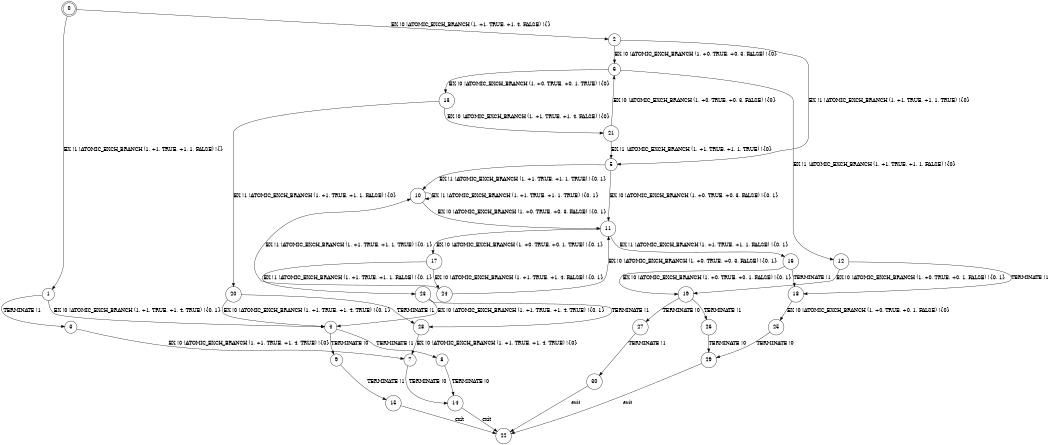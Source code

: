 digraph BCG {
size = "7, 10.5";
center = TRUE;
node [shape = circle];
0 [peripheries = 2];
0 -> 1 [label = "EX !1 !ATOMIC_EXCH_BRANCH (1, +1, TRUE, +1, 1, FALSE) !{}"];
0 -> 2 [label = "EX !0 !ATOMIC_EXCH_BRANCH (1, +1, TRUE, +1, 4, FALSE) !{}"];
1 -> 3 [label = "TERMINATE !1"];
1 -> 4 [label = "EX !0 !ATOMIC_EXCH_BRANCH (1, +1, TRUE, +1, 4, TRUE) !{0, 1}"];
2 -> 5 [label = "EX !1 !ATOMIC_EXCH_BRANCH (1, +1, TRUE, +1, 1, TRUE) !{0}"];
2 -> 6 [label = "EX !0 !ATOMIC_EXCH_BRANCH (1, +0, TRUE, +0, 3, FALSE) !{0}"];
3 -> 7 [label = "EX !0 !ATOMIC_EXCH_BRANCH (1, +1, TRUE, +1, 4, TRUE) !{0}"];
4 -> 8 [label = "TERMINATE !1"];
4 -> 9 [label = "TERMINATE !0"];
5 -> 10 [label = "EX !1 !ATOMIC_EXCH_BRANCH (1, +1, TRUE, +1, 1, TRUE) !{0, 1}"];
5 -> 11 [label = "EX !0 !ATOMIC_EXCH_BRANCH (1, +0, TRUE, +0, 3, FALSE) !{0, 1}"];
6 -> 12 [label = "EX !1 !ATOMIC_EXCH_BRANCH (1, +1, TRUE, +1, 1, FALSE) !{0}"];
6 -> 13 [label = "EX !0 !ATOMIC_EXCH_BRANCH (1, +0, TRUE, +0, 1, TRUE) !{0}"];
7 -> 14 [label = "TERMINATE !0"];
8 -> 14 [label = "TERMINATE !0"];
9 -> 15 [label = "TERMINATE !1"];
10 -> 10 [label = "EX !1 !ATOMIC_EXCH_BRANCH (1, +1, TRUE, +1, 1, TRUE) !{0, 1}"];
10 -> 11 [label = "EX !0 !ATOMIC_EXCH_BRANCH (1, +0, TRUE, +0, 3, FALSE) !{0, 1}"];
11 -> 16 [label = "EX !1 !ATOMIC_EXCH_BRANCH (1, +1, TRUE, +1, 1, FALSE) !{0, 1}"];
11 -> 17 [label = "EX !0 !ATOMIC_EXCH_BRANCH (1, +0, TRUE, +0, 1, TRUE) !{0, 1}"];
12 -> 18 [label = "TERMINATE !1"];
12 -> 19 [label = "EX !0 !ATOMIC_EXCH_BRANCH (1, +0, TRUE, +0, 1, FALSE) !{0, 1}"];
13 -> 20 [label = "EX !1 !ATOMIC_EXCH_BRANCH (1, +1, TRUE, +1, 1, FALSE) !{0}"];
13 -> 21 [label = "EX !0 !ATOMIC_EXCH_BRANCH (1, +1, TRUE, +1, 4, FALSE) !{0}"];
14 -> 22 [label = "exit"];
15 -> 22 [label = "exit"];
16 -> 18 [label = "TERMINATE !1"];
16 -> 19 [label = "EX !0 !ATOMIC_EXCH_BRANCH (1, +0, TRUE, +0, 1, FALSE) !{0, 1}"];
17 -> 23 [label = "EX !1 !ATOMIC_EXCH_BRANCH (1, +1, TRUE, +1, 1, FALSE) !{0, 1}"];
17 -> 24 [label = "EX !0 !ATOMIC_EXCH_BRANCH (1, +1, TRUE, +1, 4, FALSE) !{0, 1}"];
18 -> 25 [label = "EX !0 !ATOMIC_EXCH_BRANCH (1, +0, TRUE, +0, 1, FALSE) !{0}"];
19 -> 26 [label = "TERMINATE !1"];
19 -> 27 [label = "TERMINATE !0"];
20 -> 28 [label = "TERMINATE !1"];
20 -> 4 [label = "EX !0 !ATOMIC_EXCH_BRANCH (1, +1, TRUE, +1, 4, TRUE) !{0, 1}"];
21 -> 5 [label = "EX !1 !ATOMIC_EXCH_BRANCH (1, +1, TRUE, +1, 1, TRUE) !{0}"];
21 -> 6 [label = "EX !0 !ATOMIC_EXCH_BRANCH (1, +0, TRUE, +0, 3, FALSE) !{0}"];
23 -> 28 [label = "TERMINATE !1"];
23 -> 4 [label = "EX !0 !ATOMIC_EXCH_BRANCH (1, +1, TRUE, +1, 4, TRUE) !{0, 1}"];
24 -> 10 [label = "EX !1 !ATOMIC_EXCH_BRANCH (1, +1, TRUE, +1, 1, TRUE) !{0, 1}"];
24 -> 11 [label = "EX !0 !ATOMIC_EXCH_BRANCH (1, +0, TRUE, +0, 3, FALSE) !{0, 1}"];
25 -> 29 [label = "TERMINATE !0"];
26 -> 29 [label = "TERMINATE !0"];
27 -> 30 [label = "TERMINATE !1"];
28 -> 7 [label = "EX !0 !ATOMIC_EXCH_BRANCH (1, +1, TRUE, +1, 4, TRUE) !{0}"];
29 -> 22 [label = "exit"];
30 -> 22 [label = "exit"];
}
